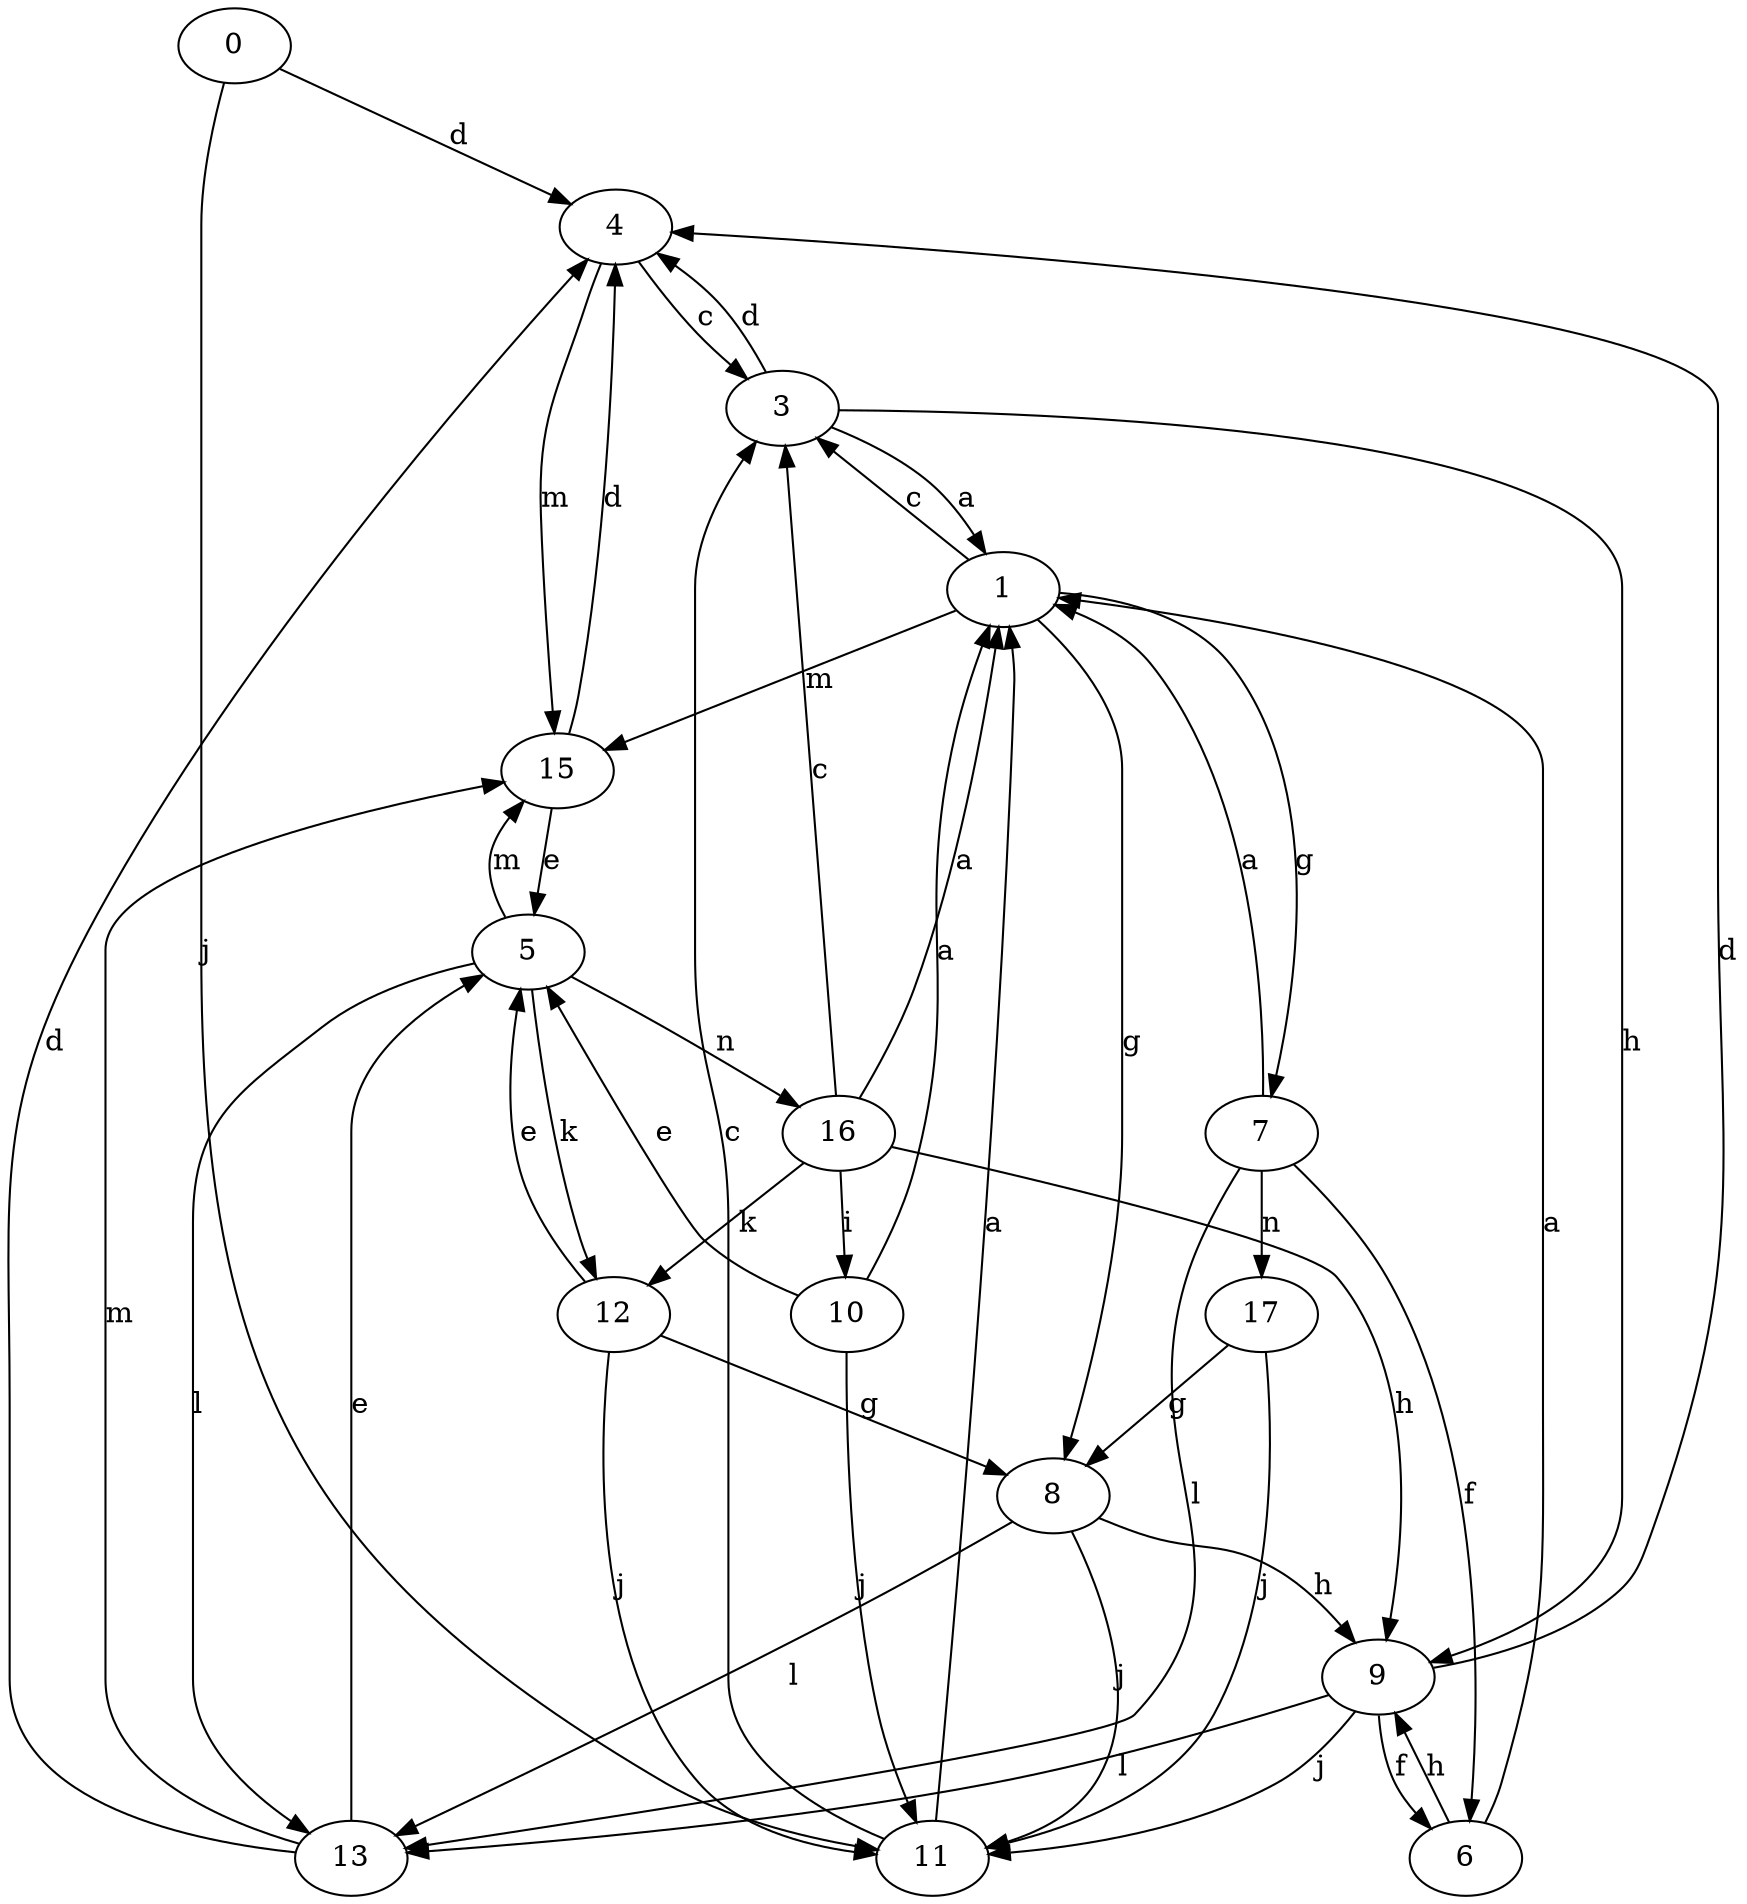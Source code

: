 strict digraph  {
0;
1;
3;
4;
5;
6;
7;
8;
9;
10;
11;
12;
13;
15;
16;
17;
0 -> 4  [label=d];
0 -> 11  [label=j];
1 -> 3  [label=c];
1 -> 7  [label=g];
1 -> 8  [label=g];
1 -> 15  [label=m];
3 -> 1  [label=a];
3 -> 4  [label=d];
3 -> 9  [label=h];
4 -> 3  [label=c];
4 -> 15  [label=m];
5 -> 12  [label=k];
5 -> 13  [label=l];
5 -> 15  [label=m];
5 -> 16  [label=n];
6 -> 1  [label=a];
6 -> 9  [label=h];
7 -> 1  [label=a];
7 -> 6  [label=f];
7 -> 13  [label=l];
7 -> 17  [label=n];
8 -> 9  [label=h];
8 -> 11  [label=j];
8 -> 13  [label=l];
9 -> 4  [label=d];
9 -> 6  [label=f];
9 -> 11  [label=j];
9 -> 13  [label=l];
10 -> 1  [label=a];
10 -> 5  [label=e];
10 -> 11  [label=j];
11 -> 1  [label=a];
11 -> 3  [label=c];
12 -> 5  [label=e];
12 -> 8  [label=g];
12 -> 11  [label=j];
13 -> 4  [label=d];
13 -> 5  [label=e];
13 -> 15  [label=m];
15 -> 4  [label=d];
15 -> 5  [label=e];
16 -> 1  [label=a];
16 -> 3  [label=c];
16 -> 9  [label=h];
16 -> 10  [label=i];
16 -> 12  [label=k];
17 -> 8  [label=g];
17 -> 11  [label=j];
}
